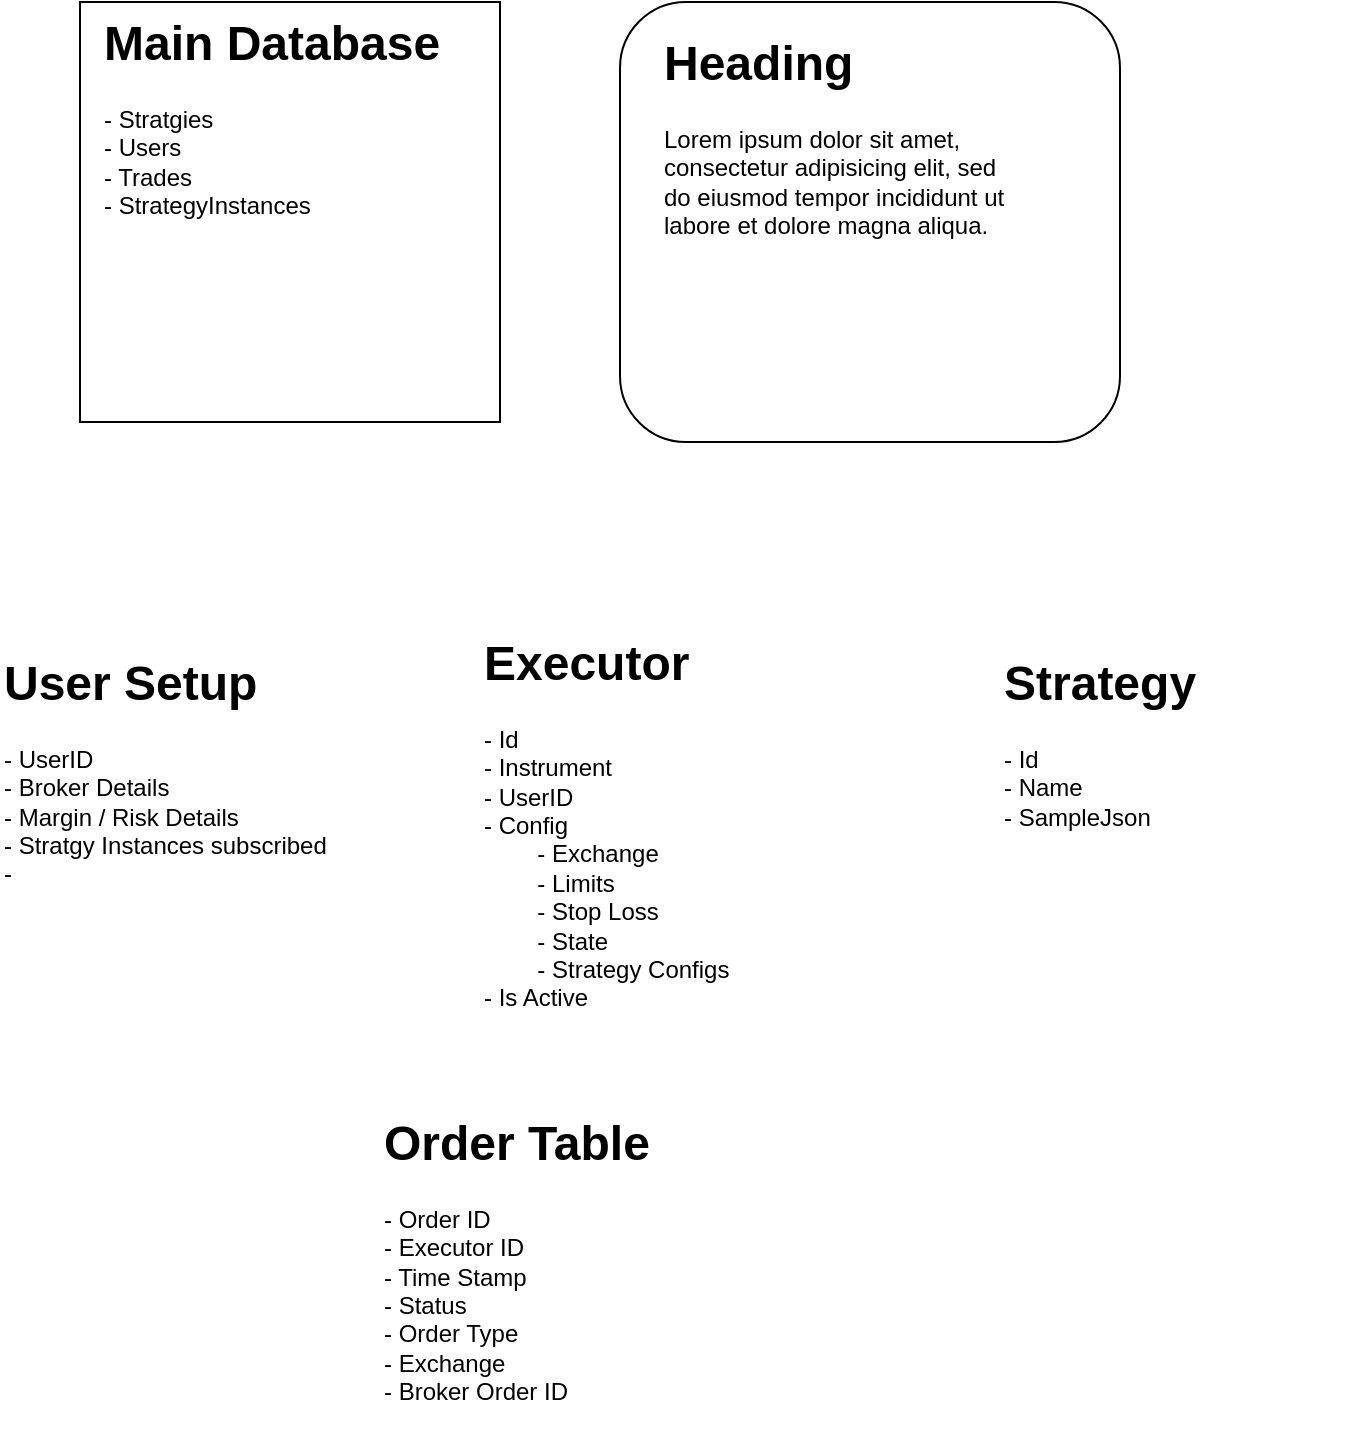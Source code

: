 <mxfile version="25.0.3">
  <diagram name="Page-1" id="HAhQnCRQELnZXHcpAR0Z">
    <mxGraphModel dx="2074" dy="1180" grid="1" gridSize="10" guides="1" tooltips="1" connect="1" arrows="1" fold="1" page="1" pageScale="1" pageWidth="850" pageHeight="1100" math="0" shadow="0">
      <root>
        <mxCell id="0" />
        <mxCell id="1" parent="0" />
        <mxCell id="DsK-IDhYcI5ADjPkOy1n-1" value="" style="rounded=0;whiteSpace=wrap;html=1;" vertex="1" parent="1">
          <mxGeometry x="90" y="90" width="210" height="210" as="geometry" />
        </mxCell>
        <mxCell id="DsK-IDhYcI5ADjPkOy1n-2" value="" style="rounded=1;whiteSpace=wrap;html=1;" vertex="1" parent="1">
          <mxGeometry x="360" y="90" width="250" height="220" as="geometry" />
        </mxCell>
        <mxCell id="DsK-IDhYcI5ADjPkOy1n-3" value="&lt;h1 style=&quot;margin-top: 0px;&quot;&gt;Main Database&lt;/h1&gt;&lt;div&gt;- Stratgies&amp;nbsp;&lt;/div&gt;&lt;div&gt;- Users&lt;/div&gt;&lt;div&gt;- Trades&lt;/div&gt;&lt;div&gt;- StrategyInstances&lt;/div&gt;" style="text;html=1;whiteSpace=wrap;overflow=hidden;rounded=0;" vertex="1" parent="1">
          <mxGeometry x="100" y="90" width="180" height="120" as="geometry" />
        </mxCell>
        <mxCell id="DsK-IDhYcI5ADjPkOy1n-4" value="&lt;h1 style=&quot;margin-top: 0px;&quot;&gt;Heading&lt;/h1&gt;&lt;p&gt;Lorem ipsum dolor sit amet, consectetur adipisicing elit, sed do eiusmod tempor incididunt ut labore et dolore magna aliqua.&lt;/p&gt;" style="text;html=1;whiteSpace=wrap;overflow=hidden;rounded=0;" vertex="1" parent="1">
          <mxGeometry x="380" y="100" width="180" height="120" as="geometry" />
        </mxCell>
        <mxCell id="DsK-IDhYcI5ADjPkOy1n-5" value="&lt;h1 style=&quot;margin-top: 0px;&quot;&gt;&lt;span style=&quot;background-color: initial;&quot;&gt;User Setup&lt;/span&gt;&lt;br&gt;&lt;/h1&gt;&lt;div&gt;&lt;span style=&quot;background-color: initial;&quot;&gt;- UserID&lt;/span&gt;&lt;/div&gt;&lt;div&gt;&lt;span style=&quot;background-color: initial;&quot;&gt;- Broker Details&lt;/span&gt;&lt;/div&gt;&lt;div&gt;&lt;span style=&quot;background-color: initial;&quot;&gt;- Margin / Risk Details&lt;/span&gt;&lt;/div&gt;&lt;div&gt;&lt;span style=&quot;background-color: initial;&quot;&gt;- Stratgy Instances subscribed&lt;/span&gt;&lt;/div&gt;&lt;div&gt;&lt;span style=&quot;background-color: initial;&quot;&gt;-&amp;nbsp;&lt;/span&gt;&lt;/div&gt;" style="text;html=1;whiteSpace=wrap;overflow=hidden;rounded=0;" vertex="1" parent="1">
          <mxGeometry x="50" y="410" width="180" height="120" as="geometry" />
        </mxCell>
        <mxCell id="DsK-IDhYcI5ADjPkOy1n-6" value="&lt;h1 style=&quot;margin-top: 0px;&quot;&gt;&lt;span style=&quot;background-color: initial;&quot;&gt;Executor&lt;/span&gt;&lt;br&gt;&lt;/h1&gt;&lt;div&gt;- Id&lt;/div&gt;&lt;div&gt;- Instrument&lt;/div&gt;&lt;div&gt;- UserID&lt;/div&gt;&lt;div&gt;- Config&lt;/div&gt;&lt;div&gt;&lt;span style=&quot;white-space: pre;&quot;&gt;&#x9;&lt;/span&gt;- Exchange&lt;/div&gt;&lt;div&gt;&lt;span style=&quot;white-space: pre;&quot;&gt;&#x9;&lt;/span&gt;- Limits&lt;/div&gt;&lt;div&gt;&lt;span style=&quot;white-space: pre;&quot;&gt;&#x9;&lt;/span&gt;- Stop Loss&lt;/div&gt;&lt;div&gt;&lt;span style=&quot;white-space: pre;&quot;&gt;&#x9;&lt;/span&gt;- State&lt;br&gt;&lt;/div&gt;&lt;div&gt;&lt;span style=&quot;white-space: pre;&quot;&gt;&#x9;&lt;/span&gt;- Strategy Configs&lt;br&gt;- Is Active&lt;/div&gt;" style="text;html=1;whiteSpace=wrap;overflow=hidden;rounded=0;" vertex="1" parent="1">
          <mxGeometry x="290" y="400" width="140" height="210" as="geometry" />
        </mxCell>
        <mxCell id="DsK-IDhYcI5ADjPkOy1n-7" value="&lt;h1 style=&quot;margin-top: 0px;&quot;&gt;&lt;span style=&quot;background-color: initial;&quot;&gt;Strategy&lt;/span&gt;&lt;/h1&gt;&lt;div&gt;&lt;span style=&quot;background-color: initial;&quot;&gt;- Id&lt;/span&gt;&lt;/div&gt;&lt;div&gt;- Name&lt;/div&gt;&lt;div&gt;- SampleJson&lt;/div&gt;" style="text;html=1;whiteSpace=wrap;overflow=hidden;rounded=0;" vertex="1" parent="1">
          <mxGeometry x="550" y="410" width="180" height="120" as="geometry" />
        </mxCell>
        <mxCell id="DsK-IDhYcI5ADjPkOy1n-10" value="&lt;h1 style=&quot;margin-top: 0px;&quot;&gt;&lt;span style=&quot;background-color: initial;&quot;&gt;Order Table&lt;/span&gt;&lt;br&gt;&lt;/h1&gt;&lt;div&gt;&lt;span style=&quot;background-color: initial;&quot;&gt;- Order ID&lt;/span&gt;&lt;/div&gt;&lt;div&gt;- Executor ID&lt;/div&gt;&lt;div&gt;- Time Stamp&lt;/div&gt;&lt;div&gt;- Status&lt;/div&gt;&lt;div&gt;- Order Type&lt;/div&gt;&lt;div&gt;- Exchange&lt;/div&gt;&lt;div&gt;- Broker Order ID&lt;/div&gt;" style="text;html=1;whiteSpace=wrap;overflow=hidden;rounded=0;" vertex="1" parent="1">
          <mxGeometry x="240" y="640" width="180" height="170" as="geometry" />
        </mxCell>
      </root>
    </mxGraphModel>
  </diagram>
</mxfile>
